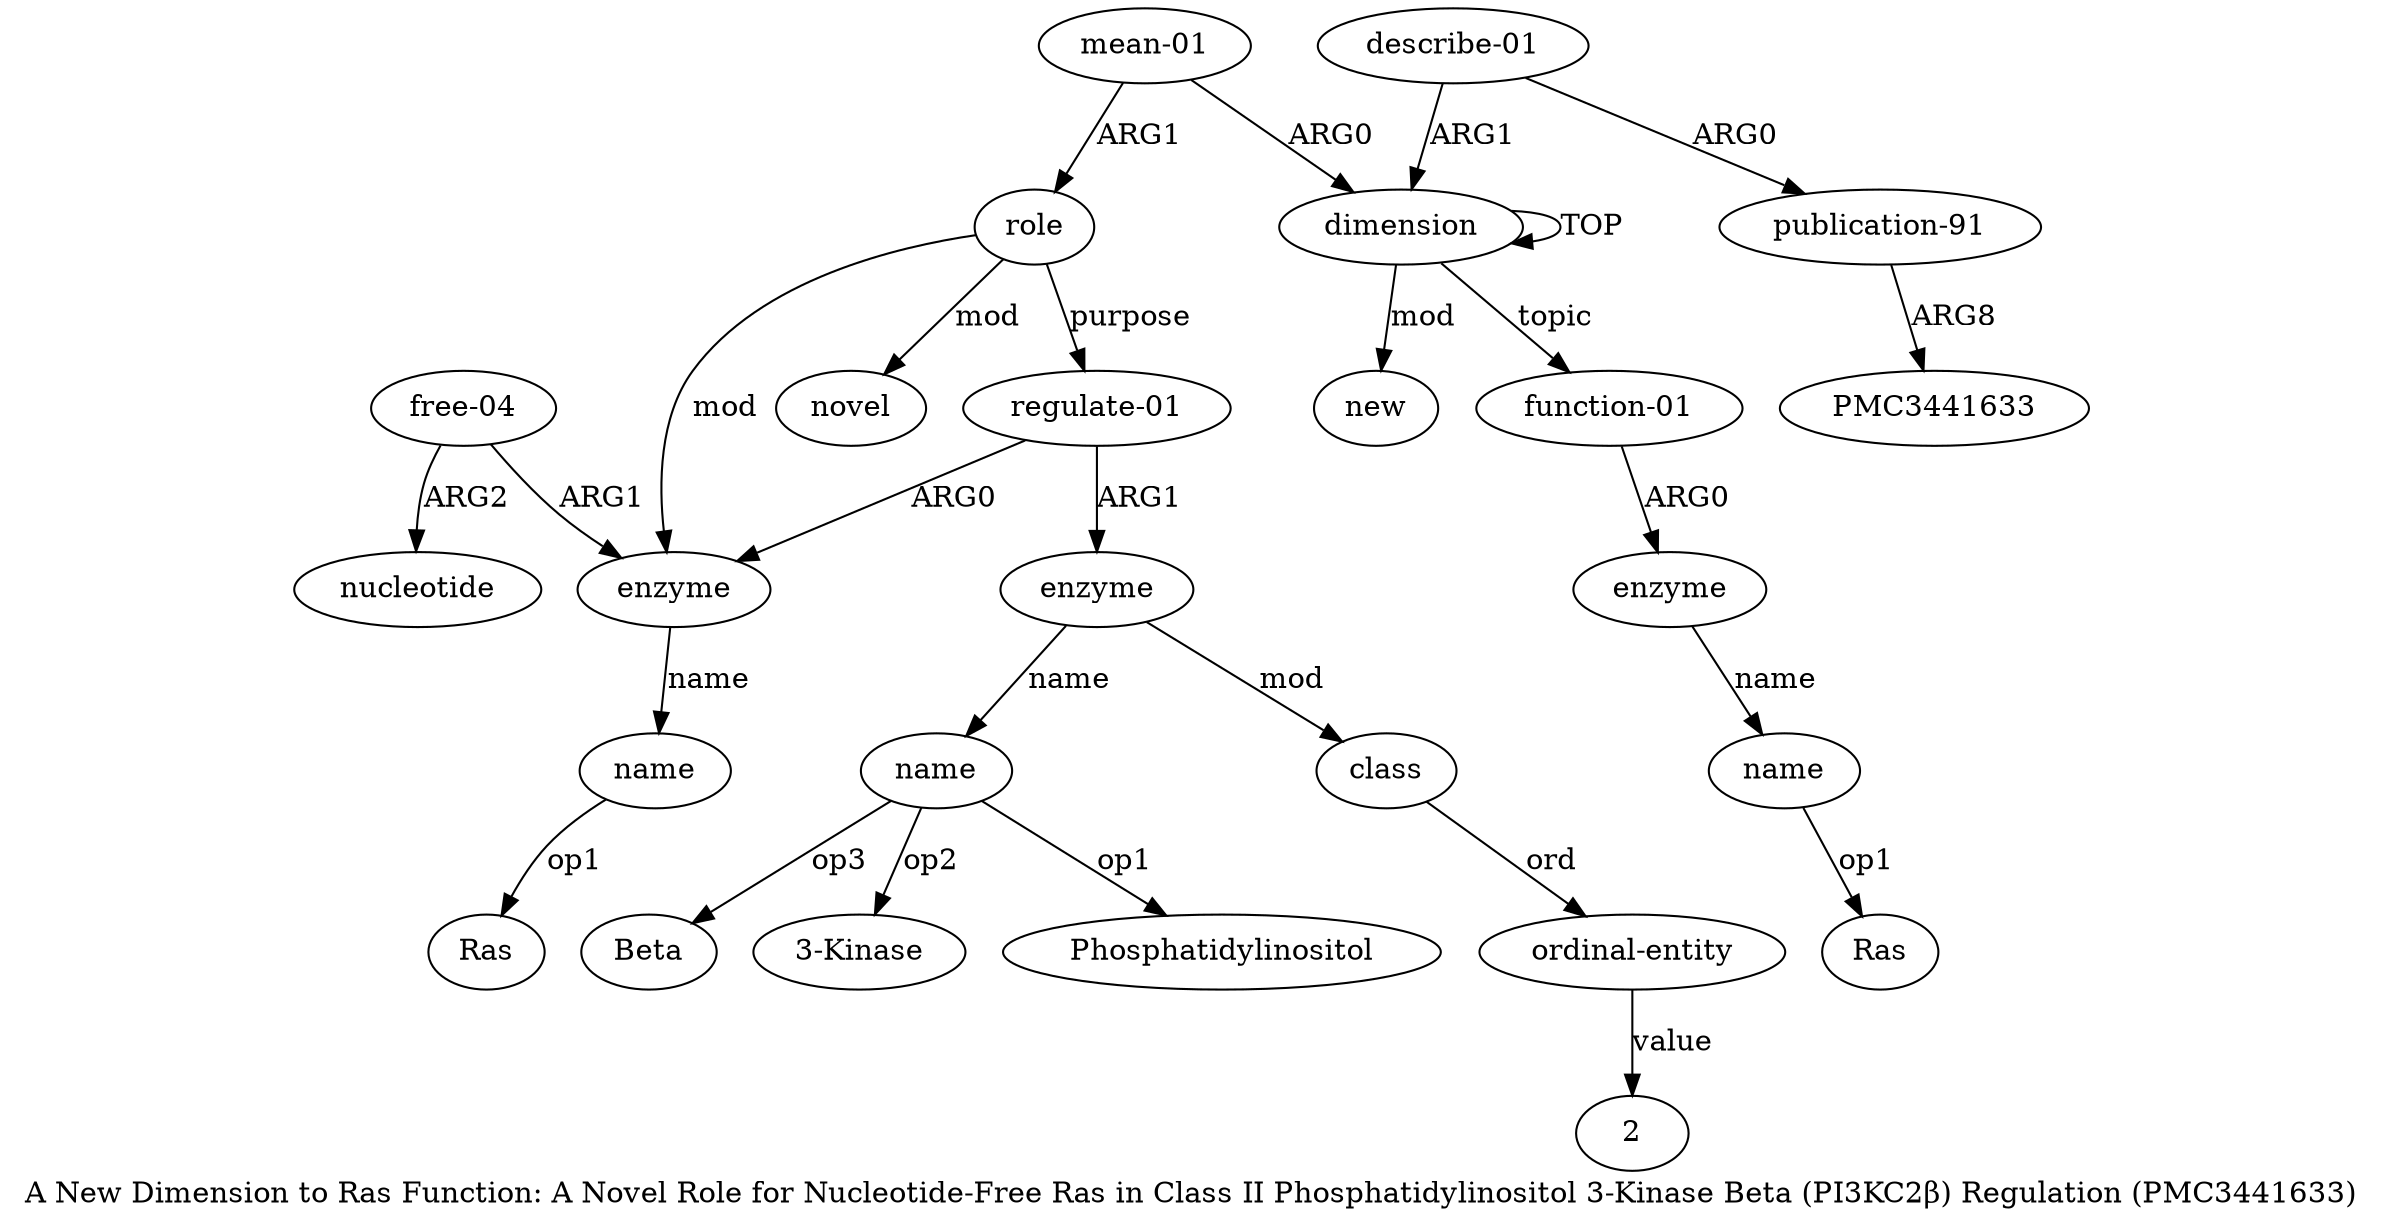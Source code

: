 digraph  {
	graph [label="A New Dimension to Ras Function: A Novel Role for Nucleotide-Free Ras in Class II Phosphatidylinositol 3-Kinase Beta (PI3KC2β) \
Regulation (PMC3441633)"];
	node [label="\N"];
	"a14 Phosphatidylinositol"	 [color=black,
		gold_ind=-1,
		gold_label=Phosphatidylinositol,
		label=Phosphatidylinositol,
		test_ind=-1,
		test_label=Phosphatidylinositol];
	"a9 Ras"	 [color=black,
		gold_ind=-1,
		gold_label=Ras,
		label=Ras,
		test_ind=-1,
		test_label=Ras];
	"a16 2"	 [color=black,
		gold_ind=-1,
		gold_label=2,
		label=2,
		test_ind=-1,
		test_label=2];
	"a14 Beta"	 [color=black,
		gold_ind=-1,
		gold_label=Beta,
		label=Beta,
		test_ind=-1,
		test_label=Beta];
	"a14 3-Kinase"	 [color=black,
		gold_ind=-1,
		gold_label="3-Kinase",
		label="3-Kinase",
		test_ind=-1,
		test_label="3-Kinase"];
	"a4 Ras"	 [color=black,
		gold_ind=-1,
		gold_label=Ras,
		label=Ras,
		test_ind=-1,
		test_label=Ras];
	a15	 [color=black,
		gold_ind=15,
		gold_label=class,
		label=class,
		test_ind=15,
		test_label=class];
	a16	 [color=black,
		gold_ind=16,
		gold_label="ordinal-entity",
		label="ordinal-entity",
		test_ind=16,
		test_label="ordinal-entity"];
	a15 -> a16 [key=0,
	color=black,
	gold_label=ord,
	label=ord,
	test_label=ord];
a14 [color=black,
	gold_ind=14,
	gold_label=name,
	label=name,
	test_ind=14,
	test_label=name];
a14 -> "a14 Phosphatidylinositol" [key=0,
color=black,
gold_label=op1,
label=op1,
test_label=op1];
a14 -> "a14 Beta" [key=0,
color=black,
gold_label=op3,
label=op3,
test_label=op3];
a14 -> "a14 3-Kinase" [key=0,
color=black,
gold_label=op2,
label=op2,
test_label=op2];
a17 [color=black,
gold_ind=17,
gold_label="describe-01",
label="describe-01",
test_ind=17,
test_label="describe-01"];
a18 [color=black,
gold_ind=18,
gold_label="publication-91",
label="publication-91",
test_ind=18,
test_label="publication-91"];
a17 -> a18 [key=0,
color=black,
gold_label=ARG0,
label=ARG0,
test_label=ARG0];
a0 [color=black,
gold_ind=0,
gold_label=dimension,
label=dimension,
test_ind=0,
test_label=dimension];
a17 -> a0 [key=0,
color=black,
gold_label=ARG1,
label=ARG1,
test_label=ARG1];
a16 -> "a16 2" [key=0,
color=black,
gold_label=value,
label=value,
test_label=value];
a11 [color=black,
gold_ind=11,
gold_label=nucleotide,
label=nucleotide,
test_ind=11,
test_label=nucleotide];
a10 [color=black,
gold_ind=10,
gold_label="free-04",
label="free-04",
test_ind=10,
test_label="free-04"];
a10 -> a11 [key=0,
color=black,
gold_label=ARG2,
label=ARG2,
test_label=ARG2];
a8 [color=black,
gold_ind=8,
gold_label=enzyme,
label=enzyme,
test_ind=8,
test_label=enzyme];
a10 -> a8 [key=0,
color=black,
gold_label=ARG1,
label=ARG1,
test_label=ARG1];
a13 [color=black,
gold_ind=13,
gold_label=enzyme,
label=enzyme,
test_ind=13,
test_label=enzyme];
a13 -> a15 [key=0,
color=black,
gold_label=mod,
label=mod,
test_label=mod];
a13 -> a14 [key=0,
color=black,
gold_label=name,
label=name,
test_label=name];
a12 [color=black,
gold_ind=12,
gold_label="regulate-01",
label="regulate-01",
test_ind=12,
test_label="regulate-01"];
a12 -> a13 [key=0,
color=black,
gold_label=ARG1,
label=ARG1,
test_label=ARG1];
a12 -> a8 [key=0,
color=black,
gold_label=ARG0,
label=ARG0,
test_label=ARG0];
"a18 PMC3441633" [color=black,
gold_ind=-1,
gold_label=PMC3441633,
label=PMC3441633,
test_ind=-1,
test_label=PMC3441633];
a18 -> "a18 PMC3441633" [key=0,
color=black,
gold_label=ARG8,
label=ARG8,
test_label=ARG8];
a1 [color=black,
gold_ind=1,
gold_label=new,
label=new,
test_ind=1,
test_label=new];
a0 -> a1 [key=0,
color=black,
gold_label=mod,
label=mod,
test_label=mod];
a0 -> a0 [key=0,
color=black,
gold_label=TOP,
label=TOP,
test_label=TOP];
a2 [color=black,
gold_ind=2,
gold_label="function-01",
label="function-01",
test_ind=2,
test_label="function-01"];
a0 -> a2 [key=0,
color=black,
gold_label=topic,
label=topic,
test_label=topic];
a3 [color=black,
gold_ind=3,
gold_label=enzyme,
label=enzyme,
test_ind=3,
test_label=enzyme];
a4 [color=black,
gold_ind=4,
gold_label=name,
label=name,
test_ind=4,
test_label=name];
a3 -> a4 [key=0,
color=black,
gold_label=name,
label=name,
test_label=name];
a2 -> a3 [key=0,
color=black,
gold_label=ARG0,
label=ARG0,
test_label=ARG0];
a5 [color=black,
gold_ind=5,
gold_label="mean-01",
label="mean-01",
test_ind=5,
test_label="mean-01"];
a5 -> a0 [key=0,
color=black,
gold_label=ARG0,
label=ARG0,
test_label=ARG0];
a6 [color=black,
gold_ind=6,
gold_label=role,
label=role,
test_ind=6,
test_label=role];
a5 -> a6 [key=0,
color=black,
gold_label=ARG1,
label=ARG1,
test_label=ARG1];
a4 -> "a4 Ras" [key=0,
color=black,
gold_label=op1,
label=op1,
test_label=op1];
a7 [color=black,
gold_ind=7,
gold_label=novel,
label=novel,
test_ind=7,
test_label=novel];
a6 -> a12 [key=0,
color=black,
gold_label=purpose,
label=purpose,
test_label=purpose];
a6 -> a7 [key=0,
color=black,
gold_label=mod,
label=mod,
test_label=mod];
a6 -> a8 [key=0,
color=black,
gold_label=mod,
label=mod,
test_label=mod];
a9 [color=black,
gold_ind=9,
gold_label=name,
label=name,
test_ind=9,
test_label=name];
a9 -> "a9 Ras" [key=0,
color=black,
gold_label=op1,
label=op1,
test_label=op1];
a8 -> a9 [key=0,
color=black,
gold_label=name,
label=name,
test_label=name];
}
